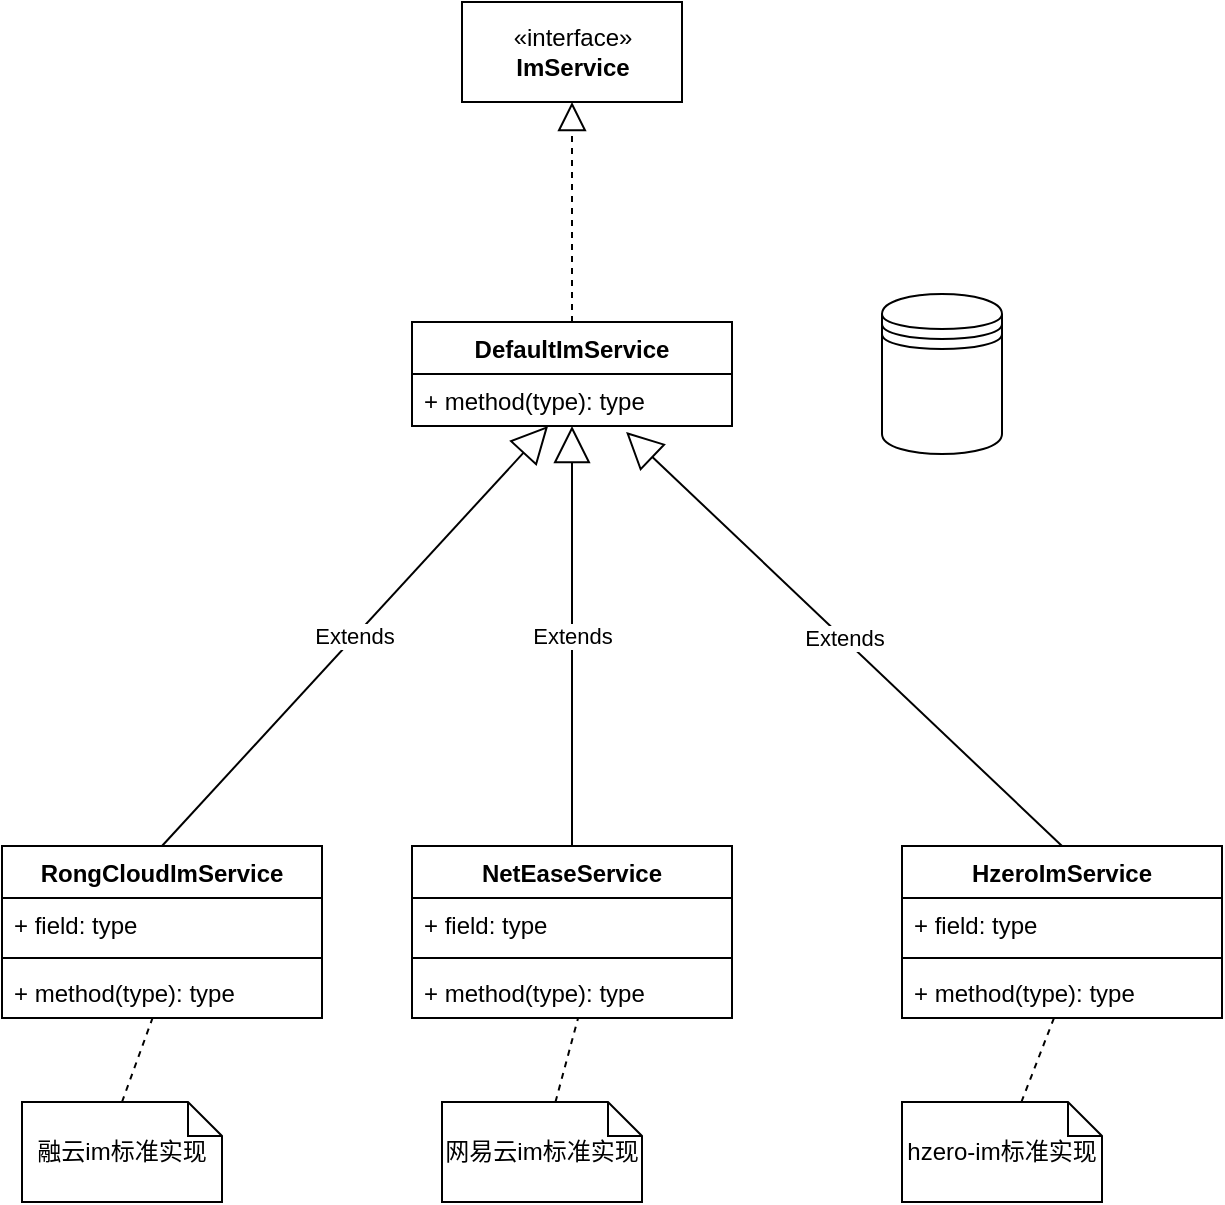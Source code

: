<mxfile version="14.2.2" type="github">
  <diagram id="LDfjYdSG6biehno1-zA7" name="hippius-im">
    <mxGraphModel dx="1426" dy="946" grid="1" gridSize="10" guides="1" tooltips="1" connect="1" arrows="1" fold="1" page="1" pageScale="1" pageWidth="827" pageHeight="1169" math="0" shadow="0">
      <root>
        <mxCell id="0" />
        <mxCell id="1" parent="0" />
        <mxCell id="a517s_WQ5HAtGipv2Dgu-1" value="«interface»&lt;br&gt;&lt;b&gt;ImService&lt;/b&gt;" style="html=1;" vertex="1" parent="1">
          <mxGeometry x="310" y="120" width="110" height="50" as="geometry" />
        </mxCell>
        <mxCell id="a517s_WQ5HAtGipv2Dgu-3" value="DefaultImService" style="swimlane;fontStyle=1;align=center;verticalAlign=top;childLayout=stackLayout;horizontal=1;startSize=26;horizontalStack=0;resizeParent=1;resizeParentMax=0;resizeLast=0;collapsible=1;marginBottom=0;" vertex="1" parent="1">
          <mxGeometry x="285" y="280" width="160" height="52" as="geometry" />
        </mxCell>
        <mxCell id="a517s_WQ5HAtGipv2Dgu-6" value="+ method(type): type" style="text;strokeColor=none;fillColor=none;align=left;verticalAlign=top;spacingLeft=4;spacingRight=4;overflow=hidden;rotatable=0;points=[[0,0.5],[1,0.5]];portConstraint=eastwest;" vertex="1" parent="a517s_WQ5HAtGipv2Dgu-3">
          <mxGeometry y="26" width="160" height="26" as="geometry" />
        </mxCell>
        <mxCell id="a517s_WQ5HAtGipv2Dgu-7" value="" style="endArrow=block;dashed=1;endFill=0;endSize=12;html=1;entryX=0.5;entryY=1;entryDx=0;entryDy=0;exitX=0.5;exitY=0;exitDx=0;exitDy=0;" edge="1" parent="1" source="a517s_WQ5HAtGipv2Dgu-3" target="a517s_WQ5HAtGipv2Dgu-1">
          <mxGeometry width="160" relative="1" as="geometry">
            <mxPoint x="330" y="480" as="sourcePoint" />
            <mxPoint x="490" y="480" as="targetPoint" />
          </mxGeometry>
        </mxCell>
        <mxCell id="a517s_WQ5HAtGipv2Dgu-8" value="RongCloudImService" style="swimlane;fontStyle=1;align=center;verticalAlign=top;childLayout=stackLayout;horizontal=1;startSize=26;horizontalStack=0;resizeParent=1;resizeParentMax=0;resizeLast=0;collapsible=1;marginBottom=0;" vertex="1" parent="1">
          <mxGeometry x="80" y="542" width="160" height="86" as="geometry" />
        </mxCell>
        <mxCell id="a517s_WQ5HAtGipv2Dgu-9" value="+ field: type" style="text;strokeColor=none;fillColor=none;align=left;verticalAlign=top;spacingLeft=4;spacingRight=4;overflow=hidden;rotatable=0;points=[[0,0.5],[1,0.5]];portConstraint=eastwest;" vertex="1" parent="a517s_WQ5HAtGipv2Dgu-8">
          <mxGeometry y="26" width="160" height="26" as="geometry" />
        </mxCell>
        <mxCell id="a517s_WQ5HAtGipv2Dgu-10" value="" style="line;strokeWidth=1;fillColor=none;align=left;verticalAlign=middle;spacingTop=-1;spacingLeft=3;spacingRight=3;rotatable=0;labelPosition=right;points=[];portConstraint=eastwest;" vertex="1" parent="a517s_WQ5HAtGipv2Dgu-8">
          <mxGeometry y="52" width="160" height="8" as="geometry" />
        </mxCell>
        <mxCell id="a517s_WQ5HAtGipv2Dgu-11" value="+ method(type): type" style="text;strokeColor=none;fillColor=none;align=left;verticalAlign=top;spacingLeft=4;spacingRight=4;overflow=hidden;rotatable=0;points=[[0,0.5],[1,0.5]];portConstraint=eastwest;" vertex="1" parent="a517s_WQ5HAtGipv2Dgu-8">
          <mxGeometry y="60" width="160" height="26" as="geometry" />
        </mxCell>
        <mxCell id="a517s_WQ5HAtGipv2Dgu-12" value="NetEaseService" style="swimlane;fontStyle=1;align=center;verticalAlign=top;childLayout=stackLayout;horizontal=1;startSize=26;horizontalStack=0;resizeParent=1;resizeParentMax=0;resizeLast=0;collapsible=1;marginBottom=0;" vertex="1" parent="1">
          <mxGeometry x="285" y="542" width="160" height="86" as="geometry" />
        </mxCell>
        <mxCell id="a517s_WQ5HAtGipv2Dgu-13" value="+ field: type" style="text;strokeColor=none;fillColor=none;align=left;verticalAlign=top;spacingLeft=4;spacingRight=4;overflow=hidden;rotatable=0;points=[[0,0.5],[1,0.5]];portConstraint=eastwest;" vertex="1" parent="a517s_WQ5HAtGipv2Dgu-12">
          <mxGeometry y="26" width="160" height="26" as="geometry" />
        </mxCell>
        <mxCell id="a517s_WQ5HAtGipv2Dgu-14" value="" style="line;strokeWidth=1;fillColor=none;align=left;verticalAlign=middle;spacingTop=-1;spacingLeft=3;spacingRight=3;rotatable=0;labelPosition=right;points=[];portConstraint=eastwest;" vertex="1" parent="a517s_WQ5HAtGipv2Dgu-12">
          <mxGeometry y="52" width="160" height="8" as="geometry" />
        </mxCell>
        <mxCell id="a517s_WQ5HAtGipv2Dgu-15" value="+ method(type): type" style="text;strokeColor=none;fillColor=none;align=left;verticalAlign=top;spacingLeft=4;spacingRight=4;overflow=hidden;rotatable=0;points=[[0,0.5],[1,0.5]];portConstraint=eastwest;" vertex="1" parent="a517s_WQ5HAtGipv2Dgu-12">
          <mxGeometry y="60" width="160" height="26" as="geometry" />
        </mxCell>
        <mxCell id="a517s_WQ5HAtGipv2Dgu-16" value="HzeroImService" style="swimlane;fontStyle=1;align=center;verticalAlign=top;childLayout=stackLayout;horizontal=1;startSize=26;horizontalStack=0;resizeParent=1;resizeParentMax=0;resizeLast=0;collapsible=1;marginBottom=0;" vertex="1" parent="1">
          <mxGeometry x="530" y="542" width="160" height="86" as="geometry" />
        </mxCell>
        <mxCell id="a517s_WQ5HAtGipv2Dgu-17" value="+ field: type" style="text;strokeColor=none;fillColor=none;align=left;verticalAlign=top;spacingLeft=4;spacingRight=4;overflow=hidden;rotatable=0;points=[[0,0.5],[1,0.5]];portConstraint=eastwest;" vertex="1" parent="a517s_WQ5HAtGipv2Dgu-16">
          <mxGeometry y="26" width="160" height="26" as="geometry" />
        </mxCell>
        <mxCell id="a517s_WQ5HAtGipv2Dgu-18" value="" style="line;strokeWidth=1;fillColor=none;align=left;verticalAlign=middle;spacingTop=-1;spacingLeft=3;spacingRight=3;rotatable=0;labelPosition=right;points=[];portConstraint=eastwest;" vertex="1" parent="a517s_WQ5HAtGipv2Dgu-16">
          <mxGeometry y="52" width="160" height="8" as="geometry" />
        </mxCell>
        <mxCell id="a517s_WQ5HAtGipv2Dgu-19" value="+ method(type): type" style="text;strokeColor=none;fillColor=none;align=left;verticalAlign=top;spacingLeft=4;spacingRight=4;overflow=hidden;rotatable=0;points=[[0,0.5],[1,0.5]];portConstraint=eastwest;" vertex="1" parent="a517s_WQ5HAtGipv2Dgu-16">
          <mxGeometry y="60" width="160" height="26" as="geometry" />
        </mxCell>
        <mxCell id="a517s_WQ5HAtGipv2Dgu-20" value="Extends" style="endArrow=block;endSize=16;endFill=0;html=1;exitX=0.5;exitY=0;exitDx=0;exitDy=0;" edge="1" parent="1" source="a517s_WQ5HAtGipv2Dgu-8" target="a517s_WQ5HAtGipv2Dgu-6">
          <mxGeometry width="160" relative="1" as="geometry">
            <mxPoint x="330" y="480" as="sourcePoint" />
            <mxPoint x="359" y="360" as="targetPoint" />
          </mxGeometry>
        </mxCell>
        <mxCell id="a517s_WQ5HAtGipv2Dgu-21" value="Extends" style="endArrow=block;endSize=16;endFill=0;html=1;exitX=0.5;exitY=0;exitDx=0;exitDy=0;" edge="1" parent="1" source="a517s_WQ5HAtGipv2Dgu-12" target="a517s_WQ5HAtGipv2Dgu-6">
          <mxGeometry width="160" relative="1" as="geometry">
            <mxPoint x="480" y="710" as="sourcePoint" />
            <mxPoint x="640" y="710" as="targetPoint" />
          </mxGeometry>
        </mxCell>
        <mxCell id="a517s_WQ5HAtGipv2Dgu-22" value="Extends" style="endArrow=block;endSize=16;endFill=0;html=1;exitX=0.5;exitY=0;exitDx=0;exitDy=0;entryX=0.669;entryY=1.115;entryDx=0;entryDy=0;entryPerimeter=0;" edge="1" parent="1" source="a517s_WQ5HAtGipv2Dgu-16" target="a517s_WQ5HAtGipv2Dgu-6">
          <mxGeometry width="160" relative="1" as="geometry">
            <mxPoint x="400" y="480" as="sourcePoint" />
            <mxPoint x="377.778" y="376" as="targetPoint" />
          </mxGeometry>
        </mxCell>
        <mxCell id="a517s_WQ5HAtGipv2Dgu-25" value="融云im标准实现" style="shape=note;whiteSpace=wrap;size=17" vertex="1" parent="1">
          <mxGeometry x="90" y="670" width="100" height="50" as="geometry" />
        </mxCell>
        <mxCell id="a517s_WQ5HAtGipv2Dgu-33" value="网易云im标准实现" style="shape=note;whiteSpace=wrap;size=17" vertex="1" parent="1">
          <mxGeometry x="300" y="670" width="100" height="50" as="geometry" />
        </mxCell>
        <mxCell id="a517s_WQ5HAtGipv2Dgu-34" value="hzero-im标准实现" style="shape=note;whiteSpace=wrap;size=17" vertex="1" parent="1">
          <mxGeometry x="530" y="670" width="100" height="50" as="geometry" />
        </mxCell>
        <mxCell id="a517s_WQ5HAtGipv2Dgu-37" value="" style="endArrow=none;endFill=0;rounded=0;dashed=1;exitX=0.5;exitY=0;exitDx=0;exitDy=0;exitPerimeter=0;" edge="1" parent="1" source="a517s_WQ5HAtGipv2Dgu-25" target="a517s_WQ5HAtGipv2Dgu-11">
          <mxGeometry relative="1" as="geometry">
            <mxPoint x="531.621" y="503" as="sourcePoint" />
            <mxPoint x="587.379" y="618" as="targetPoint" />
          </mxGeometry>
        </mxCell>
        <mxCell id="a517s_WQ5HAtGipv2Dgu-38" value="" style="endArrow=none;endFill=0;rounded=0;dashed=1;entryX=0.475;entryY=1;entryDx=0;entryDy=0;entryPerimeter=0;" edge="1" parent="1" source="a517s_WQ5HAtGipv2Dgu-34" target="a517s_WQ5HAtGipv2Dgu-19">
          <mxGeometry relative="1" as="geometry">
            <mxPoint x="160" y="680" as="sourcePoint" />
            <mxPoint x="167.636" y="638" as="targetPoint" />
          </mxGeometry>
        </mxCell>
        <mxCell id="a517s_WQ5HAtGipv2Dgu-39" value="" style="endArrow=none;endFill=0;rounded=0;dashed=1;entryX=0.519;entryY=1;entryDx=0;entryDy=0;entryPerimeter=0;" edge="1" parent="1" source="a517s_WQ5HAtGipv2Dgu-33" target="a517s_WQ5HAtGipv2Dgu-15">
          <mxGeometry relative="1" as="geometry">
            <mxPoint x="170" y="690" as="sourcePoint" />
            <mxPoint x="177.636" y="648" as="targetPoint" />
          </mxGeometry>
        </mxCell>
        <mxCell id="a517s_WQ5HAtGipv2Dgu-40" value="" style="shape=datastore;whiteSpace=wrap;html=1;" vertex="1" parent="1">
          <mxGeometry x="520" y="266" width="60" height="80" as="geometry" />
        </mxCell>
      </root>
    </mxGraphModel>
  </diagram>
</mxfile>
